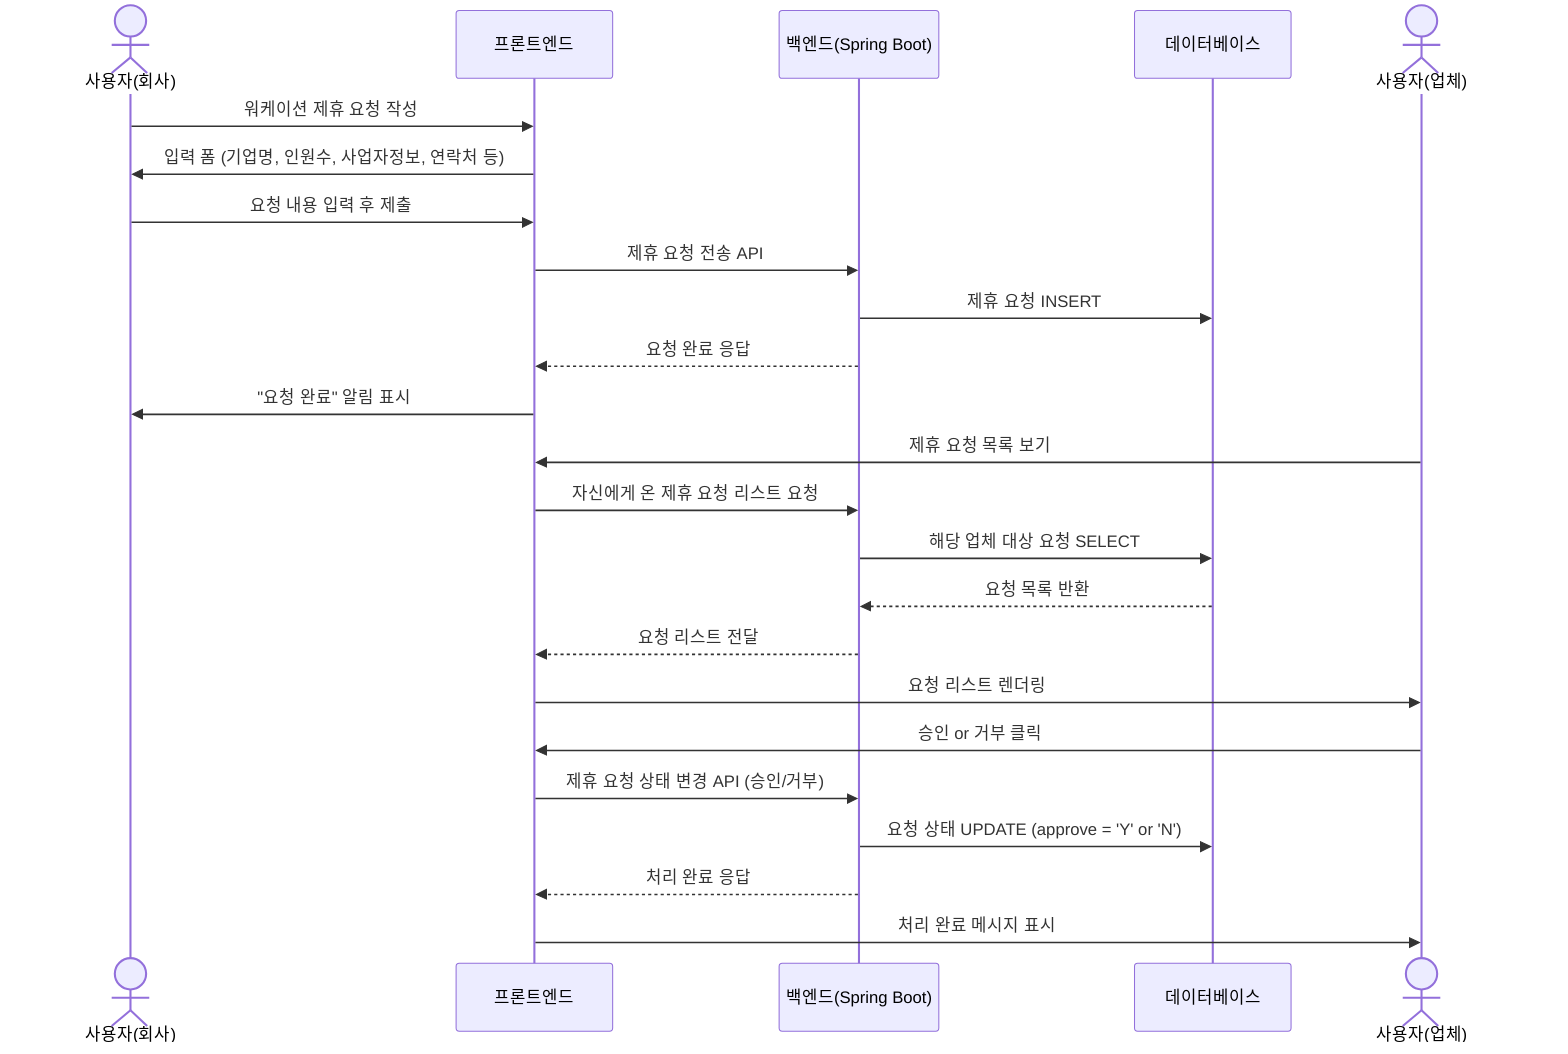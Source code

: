sequenceDiagram
    actor Company as 사용자(회사)
    participant Frontend as 프론트엔드
    participant SpringBoot as 백엔드(Spring Boot)
    participant DB as 데이터베이스
    actor Host as 사용자(업체)

    %% 1. 회사 측: 제휴 요청 보내기
    Company->>Frontend: 워케이션 제휴 요청 작성
    Frontend->>Company: 입력 폼 (기업명, 인원수, 사업자정보, 연락처 등)
    Company->>Frontend: 요청 내용 입력 후 제출
    Frontend->>SpringBoot: 제휴 요청 전송 API
    SpringBoot->>DB: 제휴 요청 INSERT
    SpringBoot-->>Frontend: 요청 완료 응답
    Frontend->>Company: "요청 완료" 알림 표시

    %% 2. 호스트 측: 요청 목록 확인
    Host->>Frontend: 제휴 요청 목록 보기
    Frontend->>SpringBoot: 자신에게 온 제휴 요청 리스트 요청
    SpringBoot->>DB: 해당 업체 대상 요청 SELECT
    DB-->>SpringBoot: 요청 목록 반환
    SpringBoot-->>Frontend: 요청 리스트 전달
    Frontend->>Host: 요청 리스트 렌더링

    %% 3. 승인 또는 거부 처리
    Host->>Frontend: 승인 or 거부 클릭
    Frontend->>SpringBoot: 제휴 요청 상태 변경 API (승인/거부)
    SpringBoot->>DB: 요청 상태 UPDATE (approve = 'Y' or 'N')
    SpringBoot-->>Frontend: 처리 완료 응답
    Frontend->>Host: 처리 완료 메시지 표시